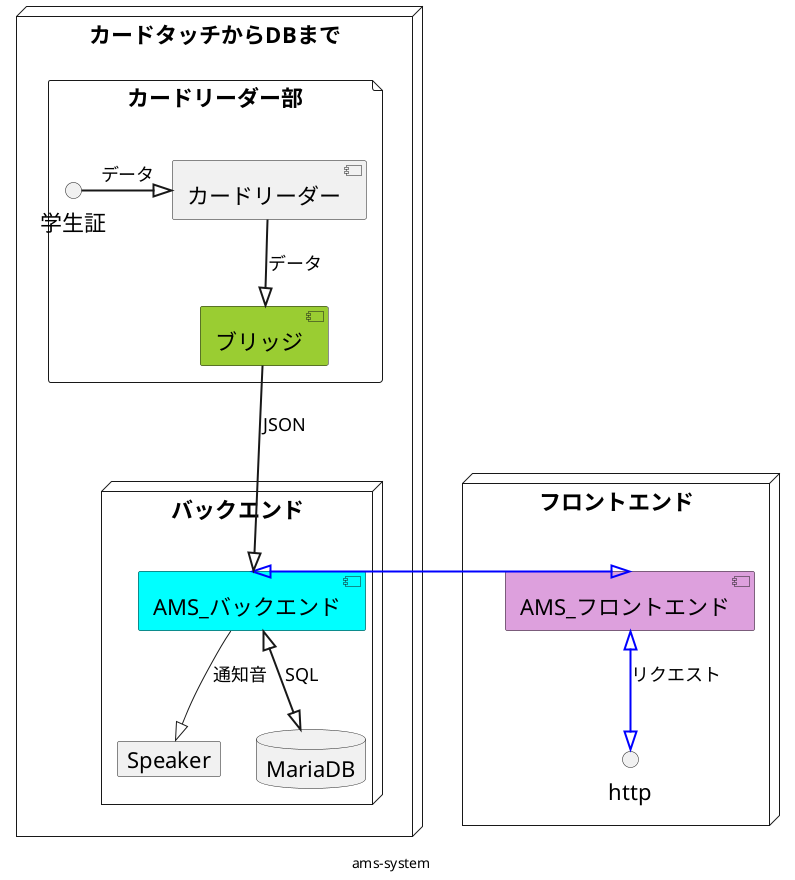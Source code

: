 @startuml AMS_MAP

skinparam DefaultFontName メイリオ
skinparam DefaultFontSize 22
skinparam ArrowFontSize 18

caption ams-system

node カードタッチからDBまで {
    file カードリーダー部{
        interface 学生証
        [カードリーダー]
        [ブリッジ] #YellowGreen
    }
    node バックエンド {
        [AMS_バックエンド] #Aqua
        card Speaker
        database MariaDB
    }
}


node フロントエンド {
    [AMS_フロントエンド] #plum
    interface http
}

' レイアウト調整
[AMS_バックエンド] -[hidden]right-> [AMS_フロントエンド]
カードタッチからDBまで -[hidden]up-> フロントエンド

' カードリーダー&バックエンド部
学生証 =^ [カードリーダー]: データ
[カードリーダー] ==^ [ブリッジ]: データ
[ブリッジ] ==^ [AMS_バックエンド]: JSON
[AMS_バックエンド] ^==^ MariaDB: SQL
[AMS_バックエンド] --^ Speaker: 通知音

' フロンドエンド部
[AMS_バックエンド] ^=[#blue]=^ [AMS_フロントエンド]: \n
[AMS_フロントエンド] ^=[#blue]=^ http : リクエスト

@enduml
